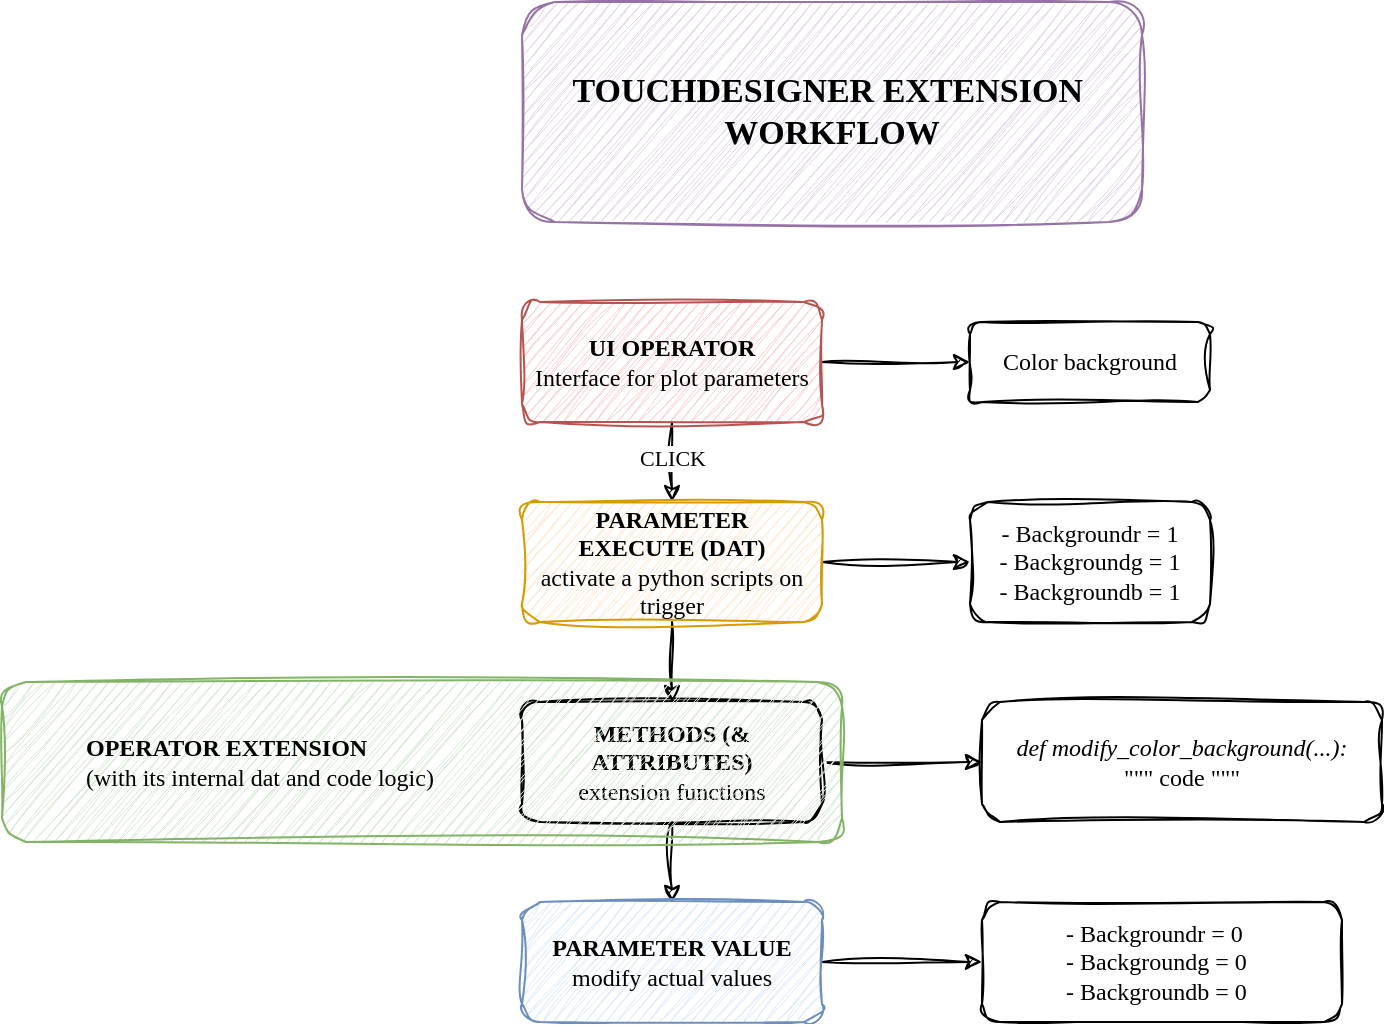 <mxfile version="26.0.9">
  <diagram id="C5RBs43oDa-KdzZeNtuy" name="Page-1">
    <mxGraphModel dx="1892" dy="1826" grid="1" gridSize="10" guides="1" tooltips="1" connect="1" arrows="1" fold="1" page="1" pageScale="1" pageWidth="827" pageHeight="1169" math="0" shadow="0">
      <root>
        <mxCell id="WIyWlLk6GJQsqaUBKTNV-0" />
        <mxCell id="WIyWlLk6GJQsqaUBKTNV-1" parent="WIyWlLk6GJQsqaUBKTNV-0" />
        <mxCell id="DIcBsjPVB2nKOQkR2CAs-1" value="" style="edgeStyle=orthogonalEdgeStyle;rounded=0;sketch=1;hachureGap=4;jiggle=2;curveFitting=1;orthogonalLoop=1;jettySize=auto;html=1;fontFamily=Comic Sans MS;labelBorderColor=none;textShadow=0;" edge="1" parent="WIyWlLk6GJQsqaUBKTNV-1" source="WIyWlLk6GJQsqaUBKTNV-3" target="DIcBsjPVB2nKOQkR2CAs-0">
          <mxGeometry relative="1" as="geometry" />
        </mxCell>
        <mxCell id="DIcBsjPVB2nKOQkR2CAs-4" value="" style="edgeStyle=orthogonalEdgeStyle;rounded=0;sketch=1;hachureGap=4;jiggle=2;curveFitting=1;orthogonalLoop=1;jettySize=auto;html=1;fontFamily=Comic Sans MS;labelBorderColor=none;textShadow=0;" edge="1" parent="WIyWlLk6GJQsqaUBKTNV-1" source="WIyWlLk6GJQsqaUBKTNV-3" target="DIcBsjPVB2nKOQkR2CAs-3">
          <mxGeometry relative="1" as="geometry" />
        </mxCell>
        <mxCell id="DIcBsjPVB2nKOQkR2CAs-7" value="CLICK" style="edgeLabel;html=1;align=center;verticalAlign=middle;resizable=0;points=[];sketch=1;hachureGap=4;jiggle=2;curveFitting=1;fontFamily=Comic Sans MS;labelBorderColor=none;textShadow=0;" vertex="1" connectable="0" parent="DIcBsjPVB2nKOQkR2CAs-4">
          <mxGeometry x="-0.119" relative="1" as="geometry">
            <mxPoint as="offset" />
          </mxGeometry>
        </mxCell>
        <mxCell id="WIyWlLk6GJQsqaUBKTNV-3" value="&lt;b&gt;UI OPERATOR&lt;/b&gt;&lt;div&gt;Interface for plot parameters&lt;/div&gt;" style="rounded=1;whiteSpace=wrap;html=1;fontSize=12;glass=0;strokeWidth=1;shadow=0;labelBorderColor=none;textShadow=0;fontFamily=Comic Sans MS;sketch=1;curveFitting=1;jiggle=2;fillColor=#f8cecc;strokeColor=#b85450;" parent="WIyWlLk6GJQsqaUBKTNV-1" vertex="1">
          <mxGeometry x="130" y="80" width="150" height="60" as="geometry" />
        </mxCell>
        <mxCell id="WIyWlLk6GJQsqaUBKTNV-7" value="- Backgroundr = 1&lt;div&gt;- Backgroundg = 1&lt;br&gt;&lt;/div&gt;&lt;div&gt;- Backgroundb = 1&lt;br&gt;&lt;/div&gt;" style="rounded=1;whiteSpace=wrap;html=1;fontSize=12;glass=0;strokeWidth=1;shadow=0;labelBorderColor=none;textShadow=0;fontFamily=Comic Sans MS;sketch=1;curveFitting=1;jiggle=2;" parent="WIyWlLk6GJQsqaUBKTNV-1" vertex="1">
          <mxGeometry x="354" y="180" width="120" height="60" as="geometry" />
        </mxCell>
        <mxCell id="DIcBsjPVB2nKOQkR2CAs-0" value="Color background" style="rounded=1;whiteSpace=wrap;html=1;fontSize=12;glass=0;strokeWidth=1;shadow=0;labelBorderColor=none;textShadow=0;fontFamily=Comic Sans MS;sketch=1;curveFitting=1;jiggle=2;" vertex="1" parent="WIyWlLk6GJQsqaUBKTNV-1">
          <mxGeometry x="354" y="90" width="120" height="40" as="geometry" />
        </mxCell>
        <mxCell id="DIcBsjPVB2nKOQkR2CAs-6" value="" style="edgeStyle=orthogonalEdgeStyle;rounded=0;sketch=1;hachureGap=4;jiggle=2;curveFitting=1;orthogonalLoop=1;jettySize=auto;html=1;fontFamily=Comic Sans MS;labelBorderColor=none;textShadow=0;" edge="1" parent="WIyWlLk6GJQsqaUBKTNV-1" source="DIcBsjPVB2nKOQkR2CAs-3" target="WIyWlLk6GJQsqaUBKTNV-7">
          <mxGeometry relative="1" as="geometry" />
        </mxCell>
        <mxCell id="DIcBsjPVB2nKOQkR2CAs-10" value="" style="edgeStyle=orthogonalEdgeStyle;rounded=0;sketch=1;hachureGap=4;jiggle=2;curveFitting=1;orthogonalLoop=1;jettySize=auto;html=1;fontFamily=Comic Sans MS;labelBorderColor=none;textShadow=0;" edge="1" parent="WIyWlLk6GJQsqaUBKTNV-1" source="DIcBsjPVB2nKOQkR2CAs-3" target="DIcBsjPVB2nKOQkR2CAs-9">
          <mxGeometry relative="1" as="geometry" />
        </mxCell>
        <mxCell id="DIcBsjPVB2nKOQkR2CAs-3" value="&lt;b&gt;PARAMETER&lt;/b&gt;&lt;div&gt;&lt;b&gt;EXECUTE (DAT)&lt;/b&gt;&lt;/div&gt;&lt;div&gt;activate a python scripts on trigger&lt;/div&gt;" style="whiteSpace=wrap;html=1;rounded=1;glass=0;strokeWidth=1;shadow=0;labelBorderColor=none;textShadow=0;fontFamily=Comic Sans MS;sketch=1;curveFitting=1;jiggle=2;fillColor=#ffe6cc;strokeColor=#d79b00;" vertex="1" parent="WIyWlLk6GJQsqaUBKTNV-1">
          <mxGeometry x="130" y="180" width="150" height="60" as="geometry" />
        </mxCell>
        <mxCell id="DIcBsjPVB2nKOQkR2CAs-12" value="" style="edgeStyle=orthogonalEdgeStyle;rounded=0;sketch=1;hachureGap=4;jiggle=2;curveFitting=1;orthogonalLoop=1;jettySize=auto;html=1;fontFamily=Comic Sans MS;labelBorderColor=none;textShadow=0;" edge="1" parent="WIyWlLk6GJQsqaUBKTNV-1" source="DIcBsjPVB2nKOQkR2CAs-9" target="DIcBsjPVB2nKOQkR2CAs-11">
          <mxGeometry relative="1" as="geometry" />
        </mxCell>
        <mxCell id="DIcBsjPVB2nKOQkR2CAs-15" value="" style="edgeStyle=orthogonalEdgeStyle;rounded=0;sketch=1;hachureGap=4;jiggle=2;curveFitting=1;orthogonalLoop=1;jettySize=auto;html=1;fontFamily=Comic Sans MS;labelBorderColor=none;textShadow=0;" edge="1" parent="WIyWlLk6GJQsqaUBKTNV-1" source="DIcBsjPVB2nKOQkR2CAs-9" target="DIcBsjPVB2nKOQkR2CAs-14">
          <mxGeometry relative="1" as="geometry" />
        </mxCell>
        <mxCell id="DIcBsjPVB2nKOQkR2CAs-9" value="&lt;b&gt;METHODS (&amp;amp; ATTRIBUTES)&lt;/b&gt;&lt;div&gt;extension functions&lt;/div&gt;" style="whiteSpace=wrap;html=1;rounded=1;glass=0;strokeWidth=1;shadow=0;labelBorderColor=none;textShadow=0;fontFamily=Comic Sans MS;sketch=1;curveFitting=1;jiggle=2;" vertex="1" parent="WIyWlLk6GJQsqaUBKTNV-1">
          <mxGeometry x="130" y="280" width="150" height="60" as="geometry" />
        </mxCell>
        <mxCell id="DIcBsjPVB2nKOQkR2CAs-11" value="&lt;i&gt;def modify_color_background(...):&lt;/i&gt;&lt;div&gt;&quot;&quot;&quot; code &quot;&quot;&quot;&lt;/div&gt;" style="whiteSpace=wrap;html=1;rounded=1;glass=0;strokeWidth=1;shadow=0;labelBorderColor=none;textShadow=0;fontFamily=Comic Sans MS;sketch=1;curveFitting=1;jiggle=2;" vertex="1" parent="WIyWlLk6GJQsqaUBKTNV-1">
          <mxGeometry x="360" y="280" width="200" height="60" as="geometry" />
        </mxCell>
        <mxCell id="DIcBsjPVB2nKOQkR2CAs-13" value="&lt;blockquote style=&quot;margin: 0 0 0 40px; border: none; padding: 0px;&quot;&gt;&lt;b&gt;OPERATOR EXTENSION&lt;/b&gt;&lt;/blockquote&gt;&lt;blockquote style=&quot;margin: 0 0 0 40px; border: none; padding: 0px;&quot;&gt;&lt;span style=&quot;background-color: transparent; color: light-dark(rgb(0, 0, 0), rgb(255, 255, 255));&quot;&gt;(with its internal dat and code logic)&amp;nbsp;&lt;/span&gt;&lt;/blockquote&gt;" style="whiteSpace=wrap;html=1;rounded=1;glass=0;strokeWidth=1;shadow=0;fillColor=#d5e8d4;align=left;fontFamily=Comic Sans MS;sketch=1;curveFitting=1;jiggle=2;strokeColor=#82b366;" vertex="1" parent="WIyWlLk6GJQsqaUBKTNV-1">
          <mxGeometry x="-130" y="270" width="420" height="80" as="geometry" />
        </mxCell>
        <mxCell id="DIcBsjPVB2nKOQkR2CAs-17" value="" style="edgeStyle=orthogonalEdgeStyle;rounded=0;sketch=1;hachureGap=4;jiggle=2;curveFitting=1;orthogonalLoop=1;jettySize=auto;html=1;fontFamily=Comic Sans MS;labelBorderColor=none;textShadow=0;" edge="1" parent="WIyWlLk6GJQsqaUBKTNV-1" source="DIcBsjPVB2nKOQkR2CAs-14" target="DIcBsjPVB2nKOQkR2CAs-16">
          <mxGeometry relative="1" as="geometry" />
        </mxCell>
        <mxCell id="DIcBsjPVB2nKOQkR2CAs-14" value="&lt;b&gt;PARAMETER VALUE&lt;/b&gt;&lt;div&gt;modify actual values&lt;/div&gt;" style="whiteSpace=wrap;html=1;rounded=1;glass=0;strokeWidth=1;shadow=0;fontFamily=Comic Sans MS;sketch=1;curveFitting=1;jiggle=2;fillColor=#dae8fc;strokeColor=#6c8ebf;" vertex="1" parent="WIyWlLk6GJQsqaUBKTNV-1">
          <mxGeometry x="130" y="380" width="150" height="60" as="geometry" />
        </mxCell>
        <mxCell id="DIcBsjPVB2nKOQkR2CAs-16" value="&lt;blockquote style=&quot;margin: 0 0 0 40px; border: none; padding: 0px;&quot;&gt;- Backgroundr = 0&lt;div&gt;- Backgroundg = 0&amp;nbsp;&lt;/div&gt;&lt;div&gt;- Backgroundb&amp;nbsp;&lt;span style=&quot;background-color: transparent; color: light-dark(rgb(0, 0, 0), rgb(255, 255, 255));&quot;&gt;= 0&lt;/span&gt;&lt;/div&gt;&lt;/blockquote&gt;" style="whiteSpace=wrap;html=1;rounded=1;glass=0;strokeWidth=1;shadow=0;align=left;fontFamily=Comic Sans MS;sketch=1;curveFitting=1;jiggle=2;" vertex="1" parent="WIyWlLk6GJQsqaUBKTNV-1">
          <mxGeometry x="360" y="380" width="180" height="60" as="geometry" />
        </mxCell>
        <mxCell id="DIcBsjPVB2nKOQkR2CAs-19" value="&lt;b&gt;&lt;font style=&quot;font-size: 17px;&quot;&gt;TOUCHDESIGNER EXTENSION&amp;nbsp;&lt;/font&gt;&lt;/b&gt;&lt;div&gt;&lt;b&gt;&lt;font style=&quot;font-size: 17px;&quot;&gt;WORKFLOW&lt;/font&gt;&lt;/b&gt;&lt;/div&gt;" style="rounded=1;whiteSpace=wrap;html=1;fontSize=12;glass=0;strokeWidth=1;shadow=0;labelBorderColor=none;textShadow=0;fontFamily=Comic Sans MS;sketch=1;curveFitting=1;jiggle=2;fillColor=#e1d5e7;strokeColor=#9673a6;" vertex="1" parent="WIyWlLk6GJQsqaUBKTNV-1">
          <mxGeometry x="130" y="-70" width="310" height="110" as="geometry" />
        </mxCell>
      </root>
    </mxGraphModel>
  </diagram>
</mxfile>
